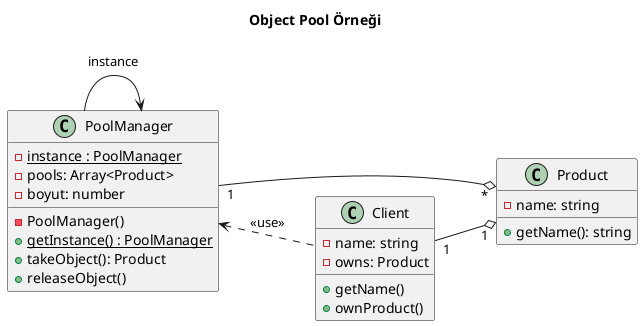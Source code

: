@startuml
left to right direction

title Object Pool Örneği

class PoolManager {
  -{static} instance : PoolManager
  -pools: Array<Product>
  -boyut: number
  -PoolManager()
  +{static}getInstance() : PoolManager
  +takeObject(): Product 
  +releaseObject()
}

class Product {
  -name: string
  +getName(): string
}

class Client {
  -name: string
  -owns: Product
  +getName()
  +ownProduct()
}

PoolManager --> PoolManager : instance
PoolManager "1" --o "*" Product
PoolManager <.. Client : <<use>>
Client "1" --o "1" Product

@enduml